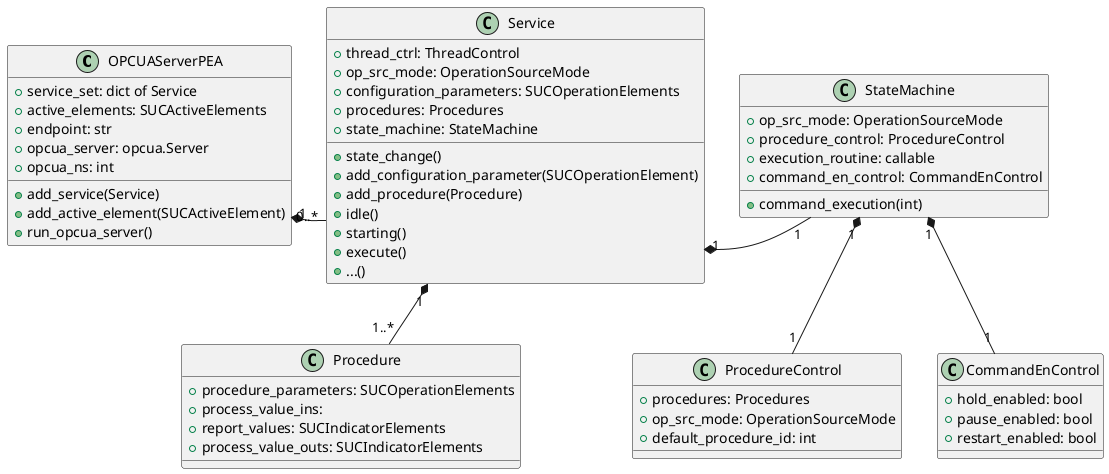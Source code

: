 @startuml
'https://plantuml.com/class-diagram
'skinparam defaultFontSize 19

class OPCUAServerPEA {
+service_set: dict of Service
+active_elements: SUCActiveElements
+endpoint: str
+opcua_server: opcua.Server
+opcua_ns: int
+add_service(Service)
+add_active_element(SUCActiveElement)
+run_opcua_server()
}
OPCUAServerPEA "1"*--"0..*" Service

class Service {
+thread_ctrl: ThreadControl
+op_src_mode: OperationSourceMode
+configuration_parameters: SUCOperationElements
+procedures: Procedures
+state_machine: StateMachine
+state_change()
+add_configuration_parameter(SUCOperationElement)
+add_procedure(Procedure)
+idle()
+starting()
+execute()
+...()
}
Service "1"*--"1..*" Procedure
Service "1"*--"1" StateMachine

class Procedure{
+procedure_parameters: SUCOperationElements
+process_value_ins:
+report_values: SUCIndicatorElements
+process_value_outs: SUCIndicatorElements
}

class ProcedureControl{
+procedures: Procedures
+op_src_mode: OperationSourceMode
+default_procedure_id: int
}

class StateMachine{
+op_src_mode: OperationSourceMode
+procedure_control: ProcedureControl
+execution_routine: callable
+command_en_control: CommandEnControl
+command_execution(int)
}
StateMachine "1"*--"1" ProcedureControl
StateMachine "1"*--"1" CommandEnControl

class CommandEnControl{
+hold_enabled: bool
+pause_enabled: bool
+restart_enabled: bool
}

OPCUAServerPEA -[hidden]r-> Service
OPCUAServerPEA -[hidden]d-> Procedure
Service -[hidden]r-> StateMachine

@enduml